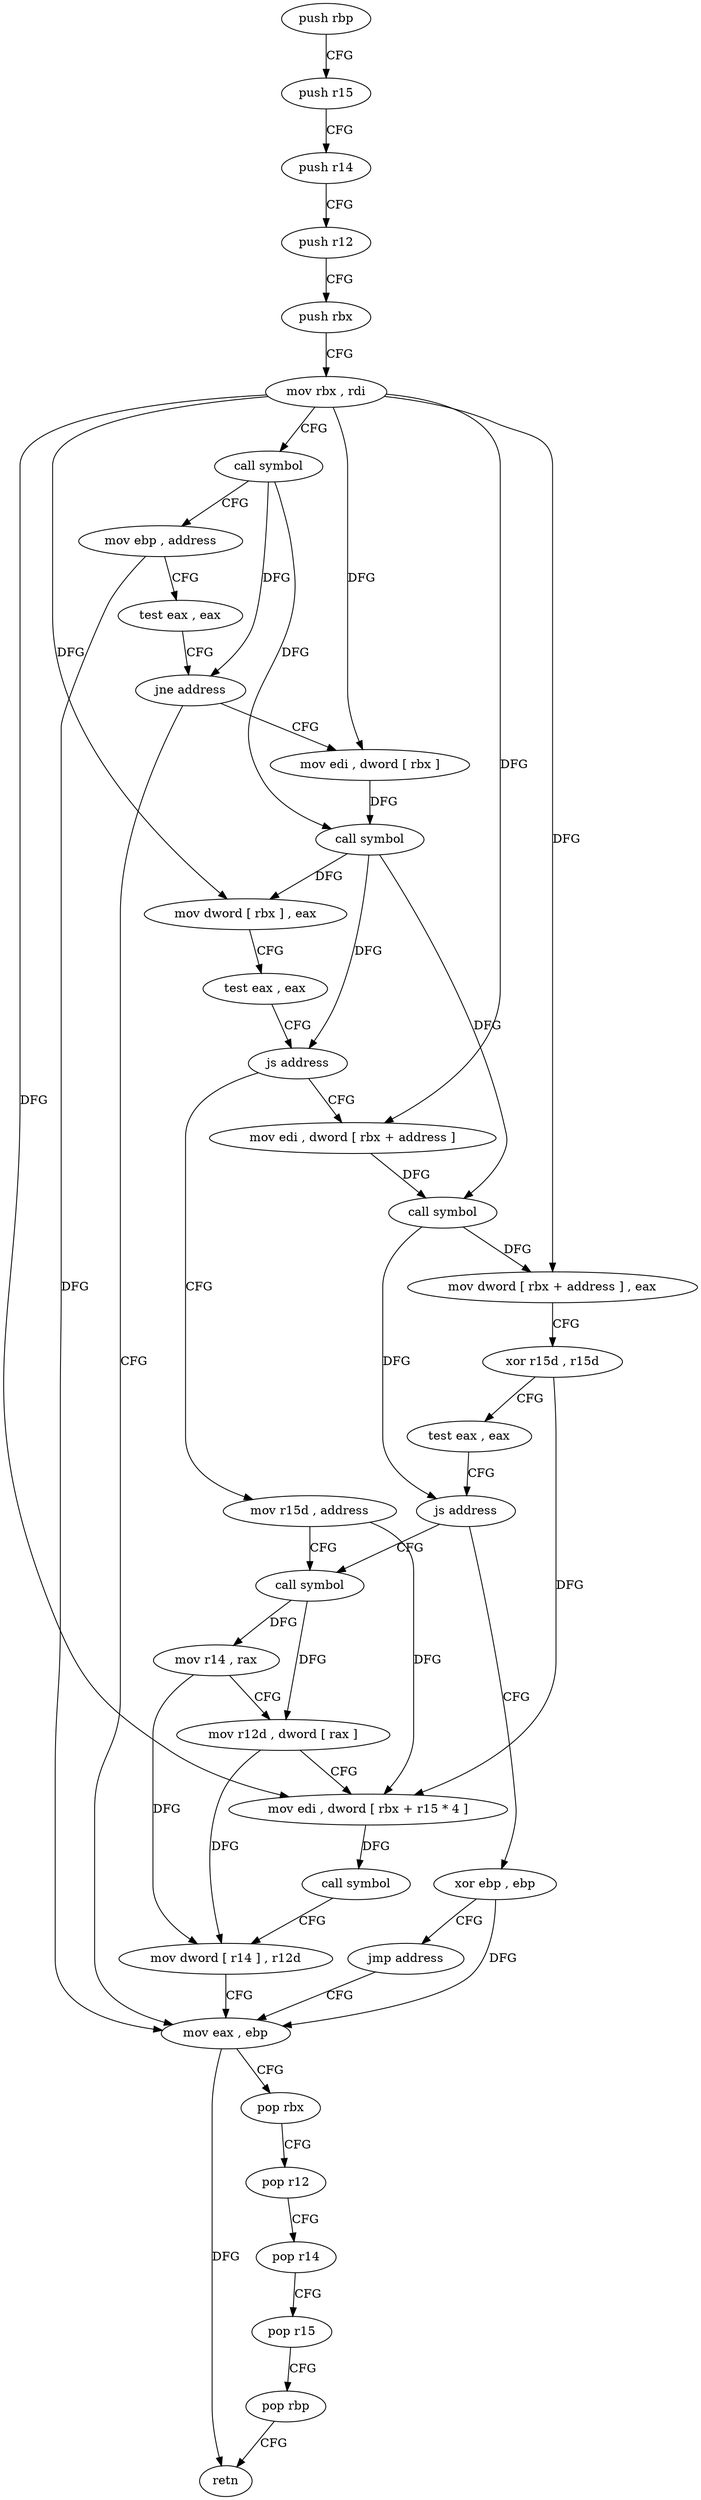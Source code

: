 digraph "func" {
"4234928" [label = "push rbp" ]
"4234929" [label = "push r15" ]
"4234931" [label = "push r14" ]
"4234933" [label = "push r12" ]
"4234935" [label = "push rbx" ]
"4234936" [label = "mov rbx , rdi" ]
"4234939" [label = "call symbol" ]
"4234944" [label = "mov ebp , address" ]
"4234949" [label = "test eax , eax" ]
"4234951" [label = "jne address" ]
"4235017" [label = "mov eax , ebp" ]
"4234953" [label = "mov edi , dword [ rbx ]" ]
"4235019" [label = "pop rbx" ]
"4235020" [label = "pop r12" ]
"4235022" [label = "pop r14" ]
"4235024" [label = "pop r15" ]
"4235026" [label = "pop rbp" ]
"4235027" [label = "retn" ]
"4234955" [label = "call symbol" ]
"4234960" [label = "mov dword [ rbx ] , eax" ]
"4234962" [label = "test eax , eax" ]
"4234964" [label = "js address" ]
"4234988" [label = "mov r15d , address" ]
"4234966" [label = "mov edi , dword [ rbx + address ]" ]
"4234994" [label = "call symbol" ]
"4234969" [label = "call symbol" ]
"4234974" [label = "mov dword [ rbx + address ] , eax" ]
"4234977" [label = "xor r15d , r15d" ]
"4234980" [label = "test eax , eax" ]
"4234982" [label = "js address" ]
"4234984" [label = "xor ebp , ebp" ]
"4234999" [label = "mov r14 , rax" ]
"4235002" [label = "mov r12d , dword [ rax ]" ]
"4235005" [label = "mov edi , dword [ rbx + r15 * 4 ]" ]
"4235009" [label = "call symbol" ]
"4235014" [label = "mov dword [ r14 ] , r12d" ]
"4234986" [label = "jmp address" ]
"4234928" -> "4234929" [ label = "CFG" ]
"4234929" -> "4234931" [ label = "CFG" ]
"4234931" -> "4234933" [ label = "CFG" ]
"4234933" -> "4234935" [ label = "CFG" ]
"4234935" -> "4234936" [ label = "CFG" ]
"4234936" -> "4234939" [ label = "CFG" ]
"4234936" -> "4234953" [ label = "DFG" ]
"4234936" -> "4234960" [ label = "DFG" ]
"4234936" -> "4234966" [ label = "DFG" ]
"4234936" -> "4234974" [ label = "DFG" ]
"4234936" -> "4235005" [ label = "DFG" ]
"4234939" -> "4234944" [ label = "CFG" ]
"4234939" -> "4234951" [ label = "DFG" ]
"4234939" -> "4234955" [ label = "DFG" ]
"4234944" -> "4234949" [ label = "CFG" ]
"4234944" -> "4235017" [ label = "DFG" ]
"4234949" -> "4234951" [ label = "CFG" ]
"4234951" -> "4235017" [ label = "CFG" ]
"4234951" -> "4234953" [ label = "CFG" ]
"4235017" -> "4235019" [ label = "CFG" ]
"4235017" -> "4235027" [ label = "DFG" ]
"4234953" -> "4234955" [ label = "DFG" ]
"4235019" -> "4235020" [ label = "CFG" ]
"4235020" -> "4235022" [ label = "CFG" ]
"4235022" -> "4235024" [ label = "CFG" ]
"4235024" -> "4235026" [ label = "CFG" ]
"4235026" -> "4235027" [ label = "CFG" ]
"4234955" -> "4234960" [ label = "DFG" ]
"4234955" -> "4234964" [ label = "DFG" ]
"4234955" -> "4234969" [ label = "DFG" ]
"4234960" -> "4234962" [ label = "CFG" ]
"4234962" -> "4234964" [ label = "CFG" ]
"4234964" -> "4234988" [ label = "CFG" ]
"4234964" -> "4234966" [ label = "CFG" ]
"4234988" -> "4234994" [ label = "CFG" ]
"4234988" -> "4235005" [ label = "DFG" ]
"4234966" -> "4234969" [ label = "DFG" ]
"4234994" -> "4234999" [ label = "DFG" ]
"4234994" -> "4235002" [ label = "DFG" ]
"4234969" -> "4234974" [ label = "DFG" ]
"4234969" -> "4234982" [ label = "DFG" ]
"4234974" -> "4234977" [ label = "CFG" ]
"4234977" -> "4234980" [ label = "CFG" ]
"4234977" -> "4235005" [ label = "DFG" ]
"4234980" -> "4234982" [ label = "CFG" ]
"4234982" -> "4234994" [ label = "CFG" ]
"4234982" -> "4234984" [ label = "CFG" ]
"4234984" -> "4234986" [ label = "CFG" ]
"4234984" -> "4235017" [ label = "DFG" ]
"4234999" -> "4235002" [ label = "CFG" ]
"4234999" -> "4235014" [ label = "DFG" ]
"4235002" -> "4235005" [ label = "CFG" ]
"4235002" -> "4235014" [ label = "DFG" ]
"4235005" -> "4235009" [ label = "DFG" ]
"4235009" -> "4235014" [ label = "CFG" ]
"4235014" -> "4235017" [ label = "CFG" ]
"4234986" -> "4235017" [ label = "CFG" ]
}

